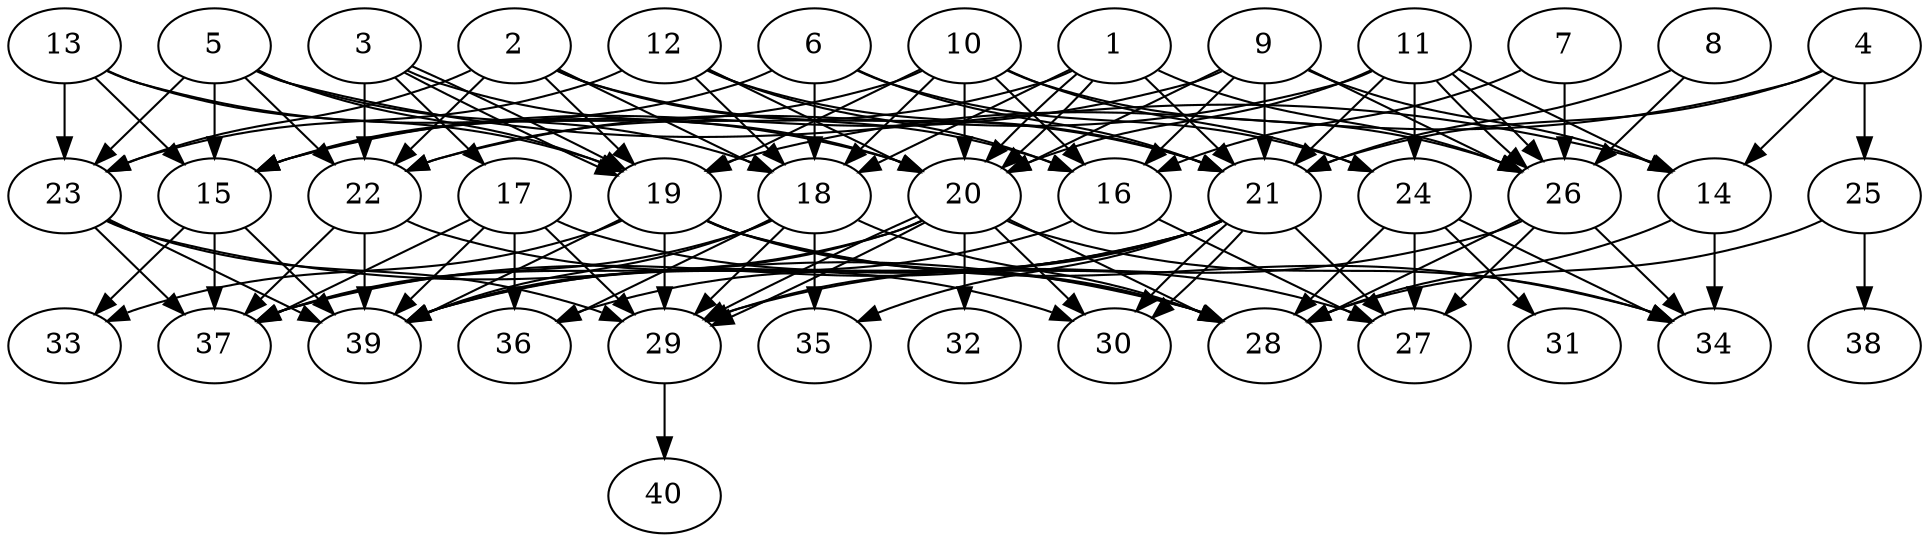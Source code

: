 // DAG automatically generated by daggen at Thu Oct  3 14:06:50 2019
// ./daggen --dot -n 40 --ccr 0.3 --fat 0.7 --regular 0.9 --density 0.7 --mindata 5242880 --maxdata 52428800 
digraph G {
  1 [size="154241707", alpha="0.04", expect_size="46272512"] 
  1 -> 18 [size ="46272512"]
  1 -> 20 [size ="46272512"]
  1 -> 20 [size ="46272512"]
  1 -> 21 [size ="46272512"]
  1 -> 22 [size ="46272512"]
  1 -> 26 [size ="46272512"]
  2 [size="21053440", alpha="0.16", expect_size="6316032"] 
  2 -> 16 [size ="6316032"]
  2 -> 18 [size ="6316032"]
  2 -> 19 [size ="6316032"]
  2 -> 21 [size ="6316032"]
  2 -> 22 [size ="6316032"]
  2 -> 23 [size ="6316032"]
  3 [size="86388053", alpha="0.02", expect_size="25916416"] 
  3 -> 17 [size ="25916416"]
  3 -> 19 [size ="25916416"]
  3 -> 19 [size ="25916416"]
  3 -> 20 [size ="25916416"]
  3 -> 22 [size ="25916416"]
  4 [size="105581227", alpha="0.17", expect_size="31674368"] 
  4 -> 14 [size ="31674368"]
  4 -> 19 [size ="31674368"]
  4 -> 21 [size ="31674368"]
  4 -> 25 [size ="31674368"]
  5 [size="51800747", alpha="0.01", expect_size="15540224"] 
  5 -> 14 [size ="15540224"]
  5 -> 15 [size ="15540224"]
  5 -> 18 [size ="15540224"]
  5 -> 19 [size ="15540224"]
  5 -> 22 [size ="15540224"]
  5 -> 23 [size ="15540224"]
  6 [size="144892587", alpha="0.07", expect_size="43467776"] 
  6 -> 15 [size ="43467776"]
  6 -> 18 [size ="43467776"]
  6 -> 21 [size ="43467776"]
  6 -> 24 [size ="43467776"]
  7 [size="140144640", alpha="0.03", expect_size="42043392"] 
  7 -> 16 [size ="42043392"]
  7 -> 26 [size ="42043392"]
  8 [size="78738773", alpha="0.18", expect_size="23621632"] 
  8 -> 21 [size ="23621632"]
  8 -> 26 [size ="23621632"]
  9 [size="152715947", alpha="0.02", expect_size="45814784"] 
  9 -> 14 [size ="45814784"]
  9 -> 15 [size ="45814784"]
  9 -> 16 [size ="45814784"]
  9 -> 20 [size ="45814784"]
  9 -> 21 [size ="45814784"]
  9 -> 26 [size ="45814784"]
  10 [size="112701440", alpha="0.14", expect_size="33810432"] 
  10 -> 15 [size ="33810432"]
  10 -> 16 [size ="33810432"]
  10 -> 18 [size ="33810432"]
  10 -> 19 [size ="33810432"]
  10 -> 20 [size ="33810432"]
  10 -> 24 [size ="33810432"]
  10 -> 26 [size ="33810432"]
  11 [size="77783040", alpha="0.20", expect_size="23334912"] 
  11 -> 14 [size ="23334912"]
  11 -> 20 [size ="23334912"]
  11 -> 21 [size ="23334912"]
  11 -> 22 [size ="23334912"]
  11 -> 24 [size ="23334912"]
  11 -> 26 [size ="23334912"]
  11 -> 26 [size ="23334912"]
  12 [size="107704320", alpha="0.01", expect_size="32311296"] 
  12 -> 16 [size ="32311296"]
  12 -> 18 [size ="32311296"]
  12 -> 20 [size ="32311296"]
  12 -> 21 [size ="32311296"]
  12 -> 23 [size ="32311296"]
  13 [size="75291307", alpha="0.07", expect_size="22587392"] 
  13 -> 15 [size ="22587392"]
  13 -> 19 [size ="22587392"]
  13 -> 20 [size ="22587392"]
  13 -> 23 [size ="22587392"]
  14 [size="87463253", alpha="0.12", expect_size="26238976"] 
  14 -> 28 [size ="26238976"]
  14 -> 34 [size ="26238976"]
  15 [size="66324480", alpha="0.18", expect_size="19897344"] 
  15 -> 33 [size ="19897344"]
  15 -> 37 [size ="19897344"]
  15 -> 39 [size ="19897344"]
  16 [size="74564267", alpha="0.01", expect_size="22369280"] 
  16 -> 27 [size ="22369280"]
  16 -> 39 [size ="22369280"]
  17 [size="128552960", alpha="0.10", expect_size="38565888"] 
  17 -> 28 [size ="38565888"]
  17 -> 29 [size ="38565888"]
  17 -> 36 [size ="38565888"]
  17 -> 37 [size ="38565888"]
  17 -> 39 [size ="38565888"]
  18 [size="150179840", alpha="0.10", expect_size="45053952"] 
  18 -> 28 [size ="45053952"]
  18 -> 29 [size ="45053952"]
  18 -> 35 [size ="45053952"]
  18 -> 36 [size ="45053952"]
  18 -> 37 [size ="45053952"]
  18 -> 39 [size ="45053952"]
  19 [size="136656213", alpha="0.17", expect_size="40996864"] 
  19 -> 27 [size ="40996864"]
  19 -> 28 [size ="40996864"]
  19 -> 29 [size ="40996864"]
  19 -> 33 [size ="40996864"]
  19 -> 34 [size ="40996864"]
  19 -> 39 [size ="40996864"]
  20 [size="155927893", alpha="0.16", expect_size="46778368"] 
  20 -> 28 [size ="46778368"]
  20 -> 29 [size ="46778368"]
  20 -> 29 [size ="46778368"]
  20 -> 30 [size ="46778368"]
  20 -> 32 [size ="46778368"]
  20 -> 34 [size ="46778368"]
  20 -> 37 [size ="46778368"]
  20 -> 39 [size ="46778368"]
  21 [size="107547307", alpha="0.12", expect_size="32264192"] 
  21 -> 27 [size ="32264192"]
  21 -> 29 [size ="32264192"]
  21 -> 30 [size ="32264192"]
  21 -> 30 [size ="32264192"]
  21 -> 35 [size ="32264192"]
  21 -> 36 [size ="32264192"]
  21 -> 37 [size ="32264192"]
  21 -> 39 [size ="32264192"]
  22 [size="106205867", alpha="0.08", expect_size="31861760"] 
  22 -> 30 [size ="31861760"]
  22 -> 37 [size ="31861760"]
  22 -> 39 [size ="31861760"]
  23 [size="112370347", alpha="0.14", expect_size="33711104"] 
  23 -> 28 [size ="33711104"]
  23 -> 29 [size ="33711104"]
  23 -> 37 [size ="33711104"]
  23 -> 39 [size ="33711104"]
  24 [size="168908800", alpha="0.10", expect_size="50672640"] 
  24 -> 27 [size ="50672640"]
  24 -> 28 [size ="50672640"]
  24 -> 31 [size ="50672640"]
  24 -> 34 [size ="50672640"]
  25 [size="104659627", alpha="0.11", expect_size="31397888"] 
  25 -> 28 [size ="31397888"]
  25 -> 38 [size ="31397888"]
  26 [size="90531840", alpha="0.08", expect_size="27159552"] 
  26 -> 27 [size ="27159552"]
  26 -> 28 [size ="27159552"]
  26 -> 29 [size ="27159552"]
  26 -> 34 [size ="27159552"]
  27 [size="97880747", alpha="0.01", expect_size="29364224"] 
  28 [size="20814507", alpha="0.02", expect_size="6244352"] 
  29 [size="98290347", alpha="0.19", expect_size="29487104"] 
  29 -> 40 [size ="29487104"]
  30 [size="73099947", alpha="0.09", expect_size="21929984"] 
  31 [size="38287360", alpha="0.07", expect_size="11486208"] 
  32 [size="130621440", alpha="0.16", expect_size="39186432"] 
  33 [size="39106560", alpha="0.12", expect_size="11731968"] 
  34 [size="147227307", alpha="0.17", expect_size="44168192"] 
  35 [size="71232853", alpha="0.09", expect_size="21369856"] 
  36 [size="160023893", alpha="0.08", expect_size="48007168"] 
  37 [size="69157547", alpha="0.00", expect_size="20747264"] 
  38 [size="78588587", alpha="0.10", expect_size="23576576"] 
  39 [size="92296533", alpha="0.15", expect_size="27688960"] 
  40 [size="88234667", alpha="0.17", expect_size="26470400"] 
}
